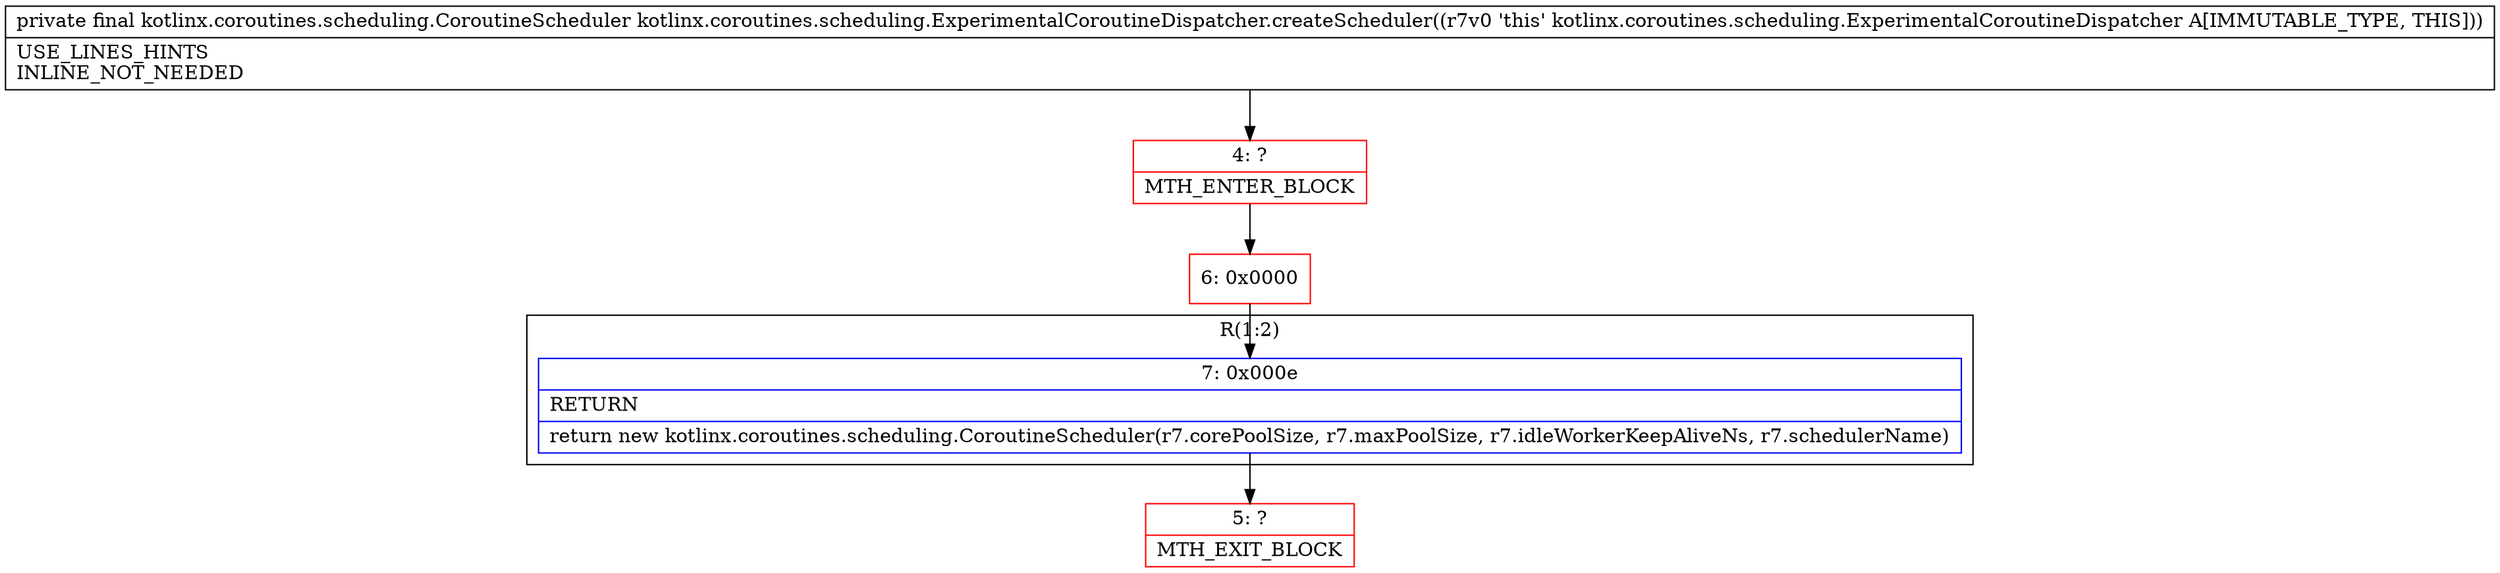 digraph "CFG forkotlinx.coroutines.scheduling.ExperimentalCoroutineDispatcher.createScheduler()Lkotlinx\/coroutines\/scheduling\/CoroutineScheduler;" {
subgraph cluster_Region_1792018305 {
label = "R(1:2)";
node [shape=record,color=blue];
Node_7 [shape=record,label="{7\:\ 0x000e|RETURN\l|return new kotlinx.coroutines.scheduling.CoroutineScheduler(r7.corePoolSize, r7.maxPoolSize, r7.idleWorkerKeepAliveNs, r7.schedulerName)\l}"];
}
Node_4 [shape=record,color=red,label="{4\:\ ?|MTH_ENTER_BLOCK\l}"];
Node_6 [shape=record,color=red,label="{6\:\ 0x0000}"];
Node_5 [shape=record,color=red,label="{5\:\ ?|MTH_EXIT_BLOCK\l}"];
MethodNode[shape=record,label="{private final kotlinx.coroutines.scheduling.CoroutineScheduler kotlinx.coroutines.scheduling.ExperimentalCoroutineDispatcher.createScheduler((r7v0 'this' kotlinx.coroutines.scheduling.ExperimentalCoroutineDispatcher A[IMMUTABLE_TYPE, THIS]))  | USE_LINES_HINTS\lINLINE_NOT_NEEDED\l}"];
MethodNode -> Node_4;Node_7 -> Node_5;
Node_4 -> Node_6;
Node_6 -> Node_7;
}

